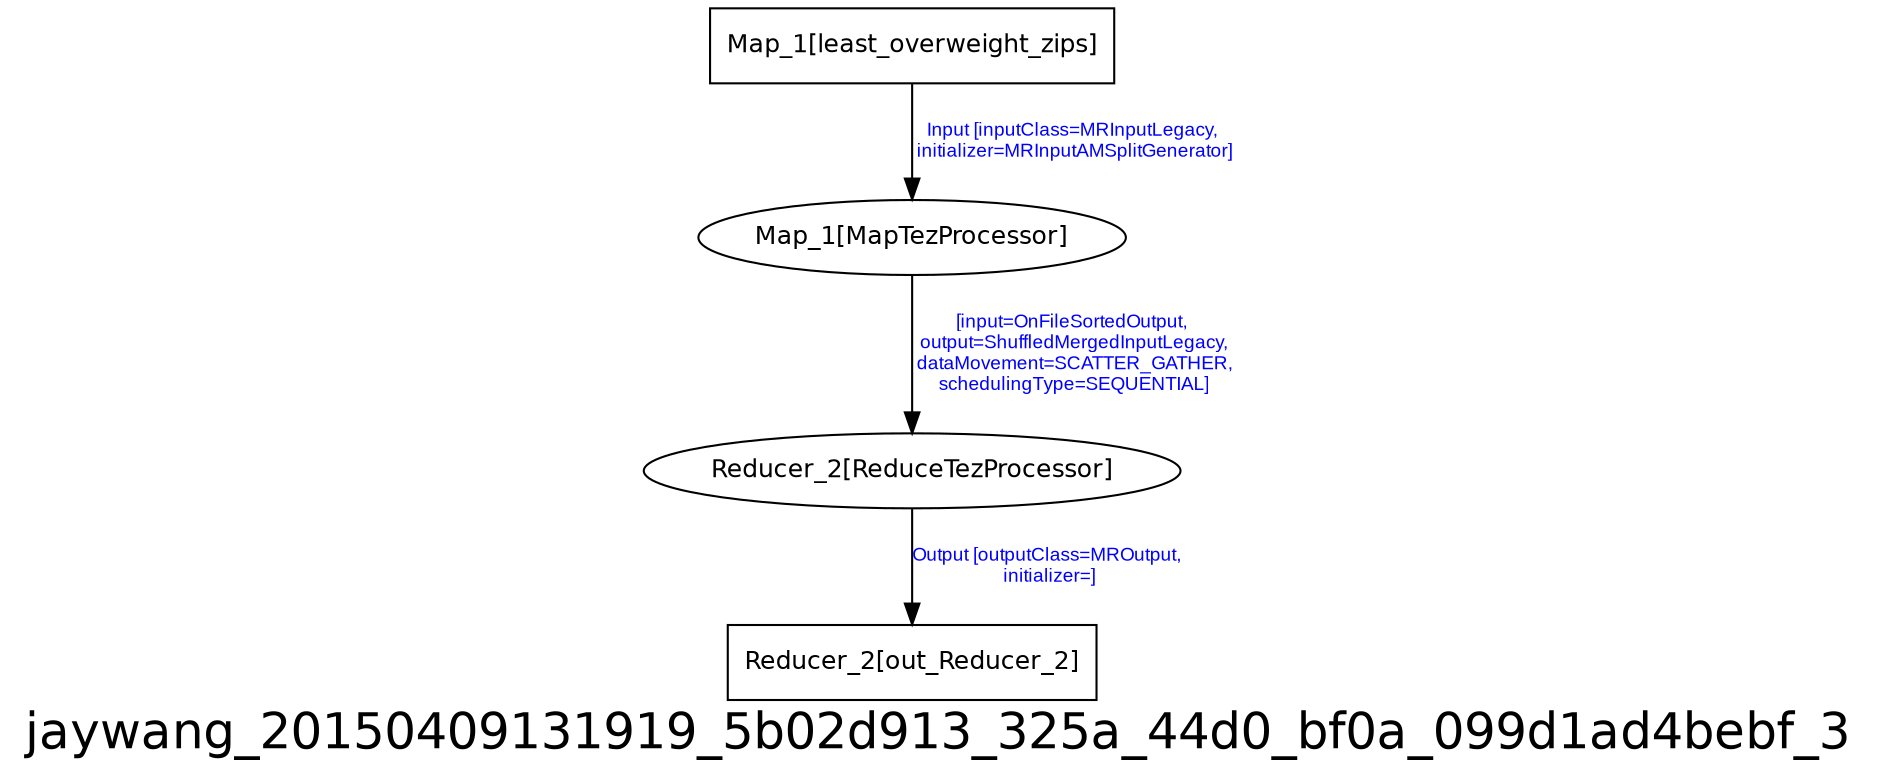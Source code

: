 digraph jaywang_20150409131919_5b02d913_325a_44d0_bf0a_099d1ad4bebf_3 {
graph [ label="jaywang_20150409131919_5b02d913_325a_44d0_bf0a_099d1ad4bebf_3", fontsize=24, fontname=Helvetica];
node [fontsize=12, fontname=Helvetica];
edge [fontsize=9, fontcolor=blue, fontname=Arial];
"jaywang_20150409131919_5b02d913_325a_44d0_bf0a_099d1ad4bebf_3.Reducer_2" [ label = "Reducer_2[ReduceTezProcessor]" ];
"jaywang_20150409131919_5b02d913_325a_44d0_bf0a_099d1ad4bebf_3.Reducer_2" -> "jaywang_20150409131919_5b02d913_325a_44d0_bf0a_099d1ad4bebf_3.Reducer_2_out_Reducer_2" [ label = "Output [outputClass=MROutput,\n initializer=]" ];
"jaywang_20150409131919_5b02d913_325a_44d0_bf0a_099d1ad4bebf_3.Map_1" [ label = "Map_1[MapTezProcessor]" ];
"jaywang_20150409131919_5b02d913_325a_44d0_bf0a_099d1ad4bebf_3.Map_1" -> "jaywang_20150409131919_5b02d913_325a_44d0_bf0a_099d1ad4bebf_3.Reducer_2" [ label = "[input=OnFileSortedOutput,\n output=ShuffledMergedInputLegacy,\n dataMovement=SCATTER_GATHER,\n schedulingType=SEQUENTIAL]" ];
"jaywang_20150409131919_5b02d913_325a_44d0_bf0a_099d1ad4bebf_3.Reducer_2_out_Reducer_2" [ label = "Reducer_2[out_Reducer_2]", shape = "box" ];
"jaywang_20150409131919_5b02d913_325a_44d0_bf0a_099d1ad4bebf_3.Map_1_least_overweight_zips" [ label = "Map_1[least_overweight_zips]", shape = "box" ];
"jaywang_20150409131919_5b02d913_325a_44d0_bf0a_099d1ad4bebf_3.Map_1_least_overweight_zips" -> "jaywang_20150409131919_5b02d913_325a_44d0_bf0a_099d1ad4bebf_3.Map_1" [ label = "Input [inputClass=MRInputLegacy,\n initializer=MRInputAMSplitGenerator]" ];
}